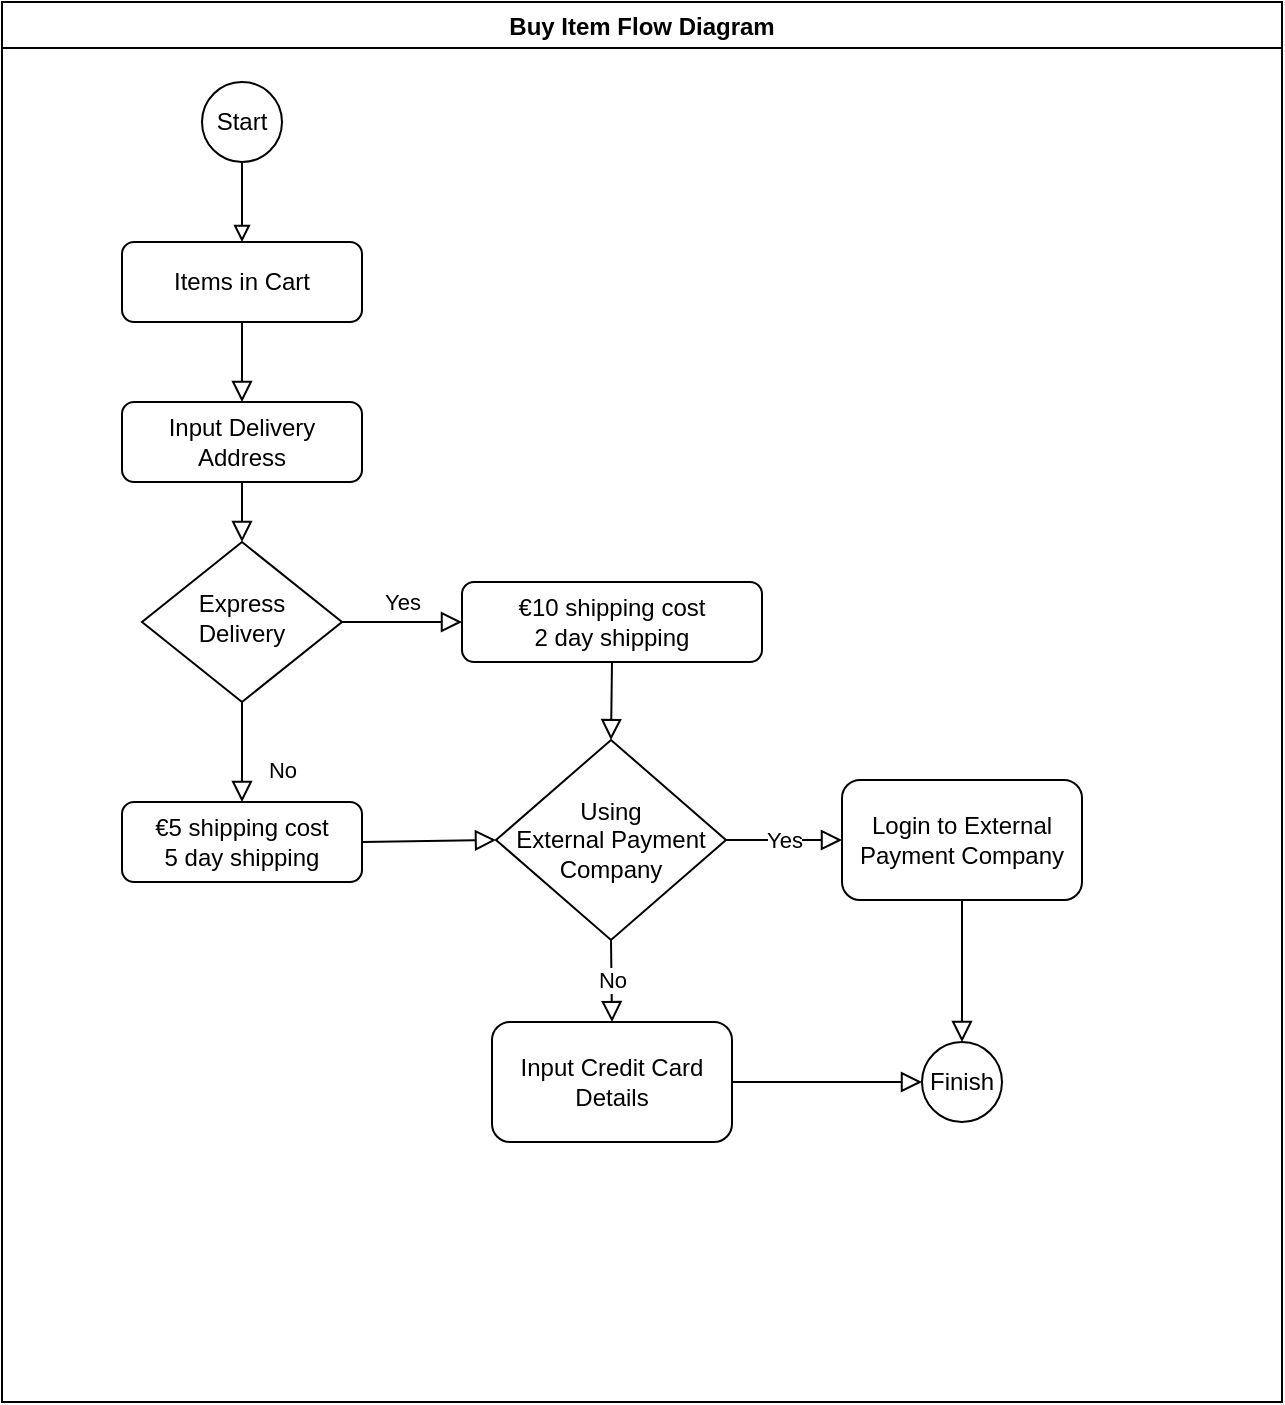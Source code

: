 <mxfile version="15.4.3" type="github">
  <diagram id="C5RBs43oDa-KdzZeNtuy" name="Page-1">
    <mxGraphModel dx="1221" dy="644" grid="1" gridSize="10" guides="1" tooltips="1" connect="1" arrows="1" fold="1" page="1" pageScale="1" pageWidth="827" pageHeight="1169" math="0" shadow="0">
      <root>
        <mxCell id="WIyWlLk6GJQsqaUBKTNV-0" />
        <mxCell id="WIyWlLk6GJQsqaUBKTNV-1" parent="WIyWlLk6GJQsqaUBKTNV-0" />
        <mxCell id="RJs0f2C64y_1TUhJ2Cbi-15" value="Buy Item Flow Diagram" style="swimlane;" vertex="1" parent="WIyWlLk6GJQsqaUBKTNV-1">
          <mxGeometry x="120" y="20" width="640" height="700" as="geometry" />
        </mxCell>
        <mxCell id="RJs0f2C64y_1TUhJ2Cbi-18" style="edgeStyle=none;rounded=0;orthogonalLoop=1;jettySize=auto;html=1;exitX=0.5;exitY=1;exitDx=0;exitDy=0;entryX=0.5;entryY=0;entryDx=0;entryDy=0;endArrow=block;endFill=0;endSize=8;" edge="1" parent="RJs0f2C64y_1TUhJ2Cbi-15" source="RJs0f2C64y_1TUhJ2Cbi-17" target="WIyWlLk6GJQsqaUBKTNV-10">
          <mxGeometry relative="1" as="geometry" />
        </mxCell>
        <mxCell id="RJs0f2C64y_1TUhJ2Cbi-17" value="Input Delivery Address" style="rounded=1;whiteSpace=wrap;html=1;fontSize=12;glass=0;strokeWidth=1;shadow=0;" vertex="1" parent="RJs0f2C64y_1TUhJ2Cbi-15">
          <mxGeometry x="60" y="200" width="120" height="40" as="geometry" />
        </mxCell>
        <mxCell id="WIyWlLk6GJQsqaUBKTNV-10" value="Express Delivery" style="rhombus;whiteSpace=wrap;html=1;shadow=0;fontFamily=Helvetica;fontSize=12;align=center;strokeWidth=1;spacing=6;spacingTop=-4;" parent="RJs0f2C64y_1TUhJ2Cbi-15" vertex="1">
          <mxGeometry x="70" y="270" width="100" height="80" as="geometry" />
        </mxCell>
        <mxCell id="RJs0f2C64y_1TUhJ2Cbi-21" style="edgeStyle=none;rounded=0;orthogonalLoop=1;jettySize=auto;html=1;exitX=0.5;exitY=1;exitDx=0;exitDy=0;entryX=0.5;entryY=0;entryDx=0;entryDy=0;endArrow=block;endFill=0;endSize=8;" edge="1" parent="RJs0f2C64y_1TUhJ2Cbi-15" source="WIyWlLk6GJQsqaUBKTNV-12" target="RJs0f2C64y_1TUhJ2Cbi-20">
          <mxGeometry relative="1" as="geometry" />
        </mxCell>
        <mxCell id="WIyWlLk6GJQsqaUBKTNV-12" value="€10 shipping cost&lt;br&gt;2 day shipping" style="rounded=1;whiteSpace=wrap;html=1;fontSize=12;glass=0;strokeWidth=1;shadow=0;" parent="RJs0f2C64y_1TUhJ2Cbi-15" vertex="1">
          <mxGeometry x="230" y="290" width="150" height="40" as="geometry" />
        </mxCell>
        <mxCell id="WIyWlLk6GJQsqaUBKTNV-9" value="Yes" style="edgeStyle=orthogonalEdgeStyle;rounded=0;html=1;jettySize=auto;orthogonalLoop=1;fontSize=11;endArrow=block;endFill=0;endSize=8;strokeWidth=1;shadow=0;labelBackgroundColor=none;" parent="RJs0f2C64y_1TUhJ2Cbi-15" source="WIyWlLk6GJQsqaUBKTNV-10" target="WIyWlLk6GJQsqaUBKTNV-12" edge="1">
          <mxGeometry y="10" relative="1" as="geometry">
            <mxPoint as="offset" />
          </mxGeometry>
        </mxCell>
        <mxCell id="WIyWlLk6GJQsqaUBKTNV-11" value="€5 shipping cost&lt;br&gt;5 day shipping" style="rounded=1;whiteSpace=wrap;html=1;fontSize=12;glass=0;strokeWidth=1;shadow=0;" parent="RJs0f2C64y_1TUhJ2Cbi-15" vertex="1">
          <mxGeometry x="60" y="400" width="120" height="40" as="geometry" />
        </mxCell>
        <mxCell id="WIyWlLk6GJQsqaUBKTNV-8" value="No" style="rounded=0;html=1;jettySize=auto;orthogonalLoop=1;fontSize=11;endArrow=block;endFill=0;endSize=8;strokeWidth=1;shadow=0;labelBackgroundColor=none;edgeStyle=orthogonalEdgeStyle;" parent="RJs0f2C64y_1TUhJ2Cbi-15" source="WIyWlLk6GJQsqaUBKTNV-10" target="WIyWlLk6GJQsqaUBKTNV-11" edge="1">
          <mxGeometry x="0.333" y="20" relative="1" as="geometry">
            <mxPoint as="offset" />
          </mxGeometry>
        </mxCell>
        <mxCell id="RJs0f2C64y_1TUhJ2Cbi-24" value="Yes" style="edgeStyle=none;rounded=0;orthogonalLoop=1;jettySize=auto;html=1;exitX=1;exitY=0.5;exitDx=0;exitDy=0;endArrow=block;endFill=0;endSize=8;" edge="1" parent="RJs0f2C64y_1TUhJ2Cbi-15" source="RJs0f2C64y_1TUhJ2Cbi-20" target="RJs0f2C64y_1TUhJ2Cbi-23">
          <mxGeometry relative="1" as="geometry" />
        </mxCell>
        <mxCell id="RJs0f2C64y_1TUhJ2Cbi-26" value="No" style="edgeStyle=none;rounded=0;orthogonalLoop=1;jettySize=auto;html=1;exitX=0.5;exitY=1;exitDx=0;exitDy=0;entryX=0.5;entryY=0;entryDx=0;entryDy=0;endArrow=block;endFill=0;endSize=8;" edge="1" parent="RJs0f2C64y_1TUhJ2Cbi-15" source="RJs0f2C64y_1TUhJ2Cbi-20" target="RJs0f2C64y_1TUhJ2Cbi-25">
          <mxGeometry relative="1" as="geometry" />
        </mxCell>
        <mxCell id="RJs0f2C64y_1TUhJ2Cbi-20" value="Using &lt;br&gt;External Payment &lt;br&gt;Company" style="rhombus;whiteSpace=wrap;html=1;" vertex="1" parent="RJs0f2C64y_1TUhJ2Cbi-15">
          <mxGeometry x="247" y="369" width="115" height="100" as="geometry" />
        </mxCell>
        <mxCell id="RJs0f2C64y_1TUhJ2Cbi-28" style="edgeStyle=none;rounded=0;orthogonalLoop=1;jettySize=auto;html=1;exitX=0.5;exitY=1;exitDx=0;exitDy=0;entryX=0.5;entryY=0;entryDx=0;entryDy=0;endArrow=block;endFill=0;endSize=8;" edge="1" parent="RJs0f2C64y_1TUhJ2Cbi-15" source="RJs0f2C64y_1TUhJ2Cbi-23" target="BgqWzSEL3qAtEtYAtU8o-2">
          <mxGeometry relative="1" as="geometry">
            <mxPoint x="480" y="510" as="targetPoint" />
          </mxGeometry>
        </mxCell>
        <mxCell id="RJs0f2C64y_1TUhJ2Cbi-23" value="Login to External Payment Company" style="rounded=1;whiteSpace=wrap;html=1;" vertex="1" parent="RJs0f2C64y_1TUhJ2Cbi-15">
          <mxGeometry x="420" y="389" width="120" height="60" as="geometry" />
        </mxCell>
        <mxCell id="RJs0f2C64y_1TUhJ2Cbi-29" style="edgeStyle=none;rounded=0;orthogonalLoop=1;jettySize=auto;html=1;exitX=1;exitY=0.5;exitDx=0;exitDy=0;entryX=0;entryY=0.5;entryDx=0;entryDy=0;endArrow=block;endFill=0;endSize=8;" edge="1" parent="RJs0f2C64y_1TUhJ2Cbi-15" source="RJs0f2C64y_1TUhJ2Cbi-25" target="BgqWzSEL3qAtEtYAtU8o-2">
          <mxGeometry relative="1" as="geometry">
            <mxPoint x="420" y="540" as="targetPoint" />
          </mxGeometry>
        </mxCell>
        <mxCell id="RJs0f2C64y_1TUhJ2Cbi-25" value="Input Credit Card Details" style="rounded=1;whiteSpace=wrap;html=1;" vertex="1" parent="RJs0f2C64y_1TUhJ2Cbi-15">
          <mxGeometry x="245" y="510" width="120" height="60" as="geometry" />
        </mxCell>
        <mxCell id="RJs0f2C64y_1TUhJ2Cbi-22" style="edgeStyle=none;rounded=0;orthogonalLoop=1;jettySize=auto;html=1;exitX=1;exitY=0.5;exitDx=0;exitDy=0;endArrow=block;endFill=0;endSize=8;entryX=0;entryY=0.5;entryDx=0;entryDy=0;" edge="1" parent="RJs0f2C64y_1TUhJ2Cbi-15" source="WIyWlLk6GJQsqaUBKTNV-11" target="RJs0f2C64y_1TUhJ2Cbi-20">
          <mxGeometry relative="1" as="geometry">
            <mxPoint x="260" y="420" as="targetPoint" />
          </mxGeometry>
        </mxCell>
        <mxCell id="WIyWlLk6GJQsqaUBKTNV-3" value="Items in Cart" style="rounded=1;whiteSpace=wrap;html=1;fontSize=12;glass=0;strokeWidth=1;shadow=0;" parent="RJs0f2C64y_1TUhJ2Cbi-15" vertex="1">
          <mxGeometry x="60" y="120" width="120" height="40" as="geometry" />
        </mxCell>
        <mxCell id="WIyWlLk6GJQsqaUBKTNV-2" value="" style="rounded=0;html=1;jettySize=auto;orthogonalLoop=1;fontSize=11;endArrow=block;endFill=0;endSize=8;strokeWidth=1;shadow=0;labelBackgroundColor=none;entryX=0.5;entryY=0;entryDx=0;entryDy=0;" parent="RJs0f2C64y_1TUhJ2Cbi-15" source="WIyWlLk6GJQsqaUBKTNV-3" target="RJs0f2C64y_1TUhJ2Cbi-17" edge="1">
          <mxGeometry relative="1" as="geometry">
            <mxPoint x="120" y="170" as="targetPoint" />
          </mxGeometry>
        </mxCell>
        <mxCell id="BgqWzSEL3qAtEtYAtU8o-1" style="edgeStyle=orthogonalEdgeStyle;rounded=0;orthogonalLoop=1;jettySize=auto;html=1;exitX=0.5;exitY=1;exitDx=0;exitDy=0;endArrow=block;endFill=0;" edge="1" parent="RJs0f2C64y_1TUhJ2Cbi-15" source="BgqWzSEL3qAtEtYAtU8o-0" target="WIyWlLk6GJQsqaUBKTNV-3">
          <mxGeometry relative="1" as="geometry" />
        </mxCell>
        <mxCell id="BgqWzSEL3qAtEtYAtU8o-0" value="Start" style="ellipse;whiteSpace=wrap;html=1;aspect=fixed;" vertex="1" parent="RJs0f2C64y_1TUhJ2Cbi-15">
          <mxGeometry x="100" y="40" width="40" height="40" as="geometry" />
        </mxCell>
        <mxCell id="BgqWzSEL3qAtEtYAtU8o-2" value="Finish" style="ellipse;whiteSpace=wrap;html=1;aspect=fixed;" vertex="1" parent="RJs0f2C64y_1TUhJ2Cbi-15">
          <mxGeometry x="460" y="520" width="40" height="40" as="geometry" />
        </mxCell>
      </root>
    </mxGraphModel>
  </diagram>
</mxfile>
